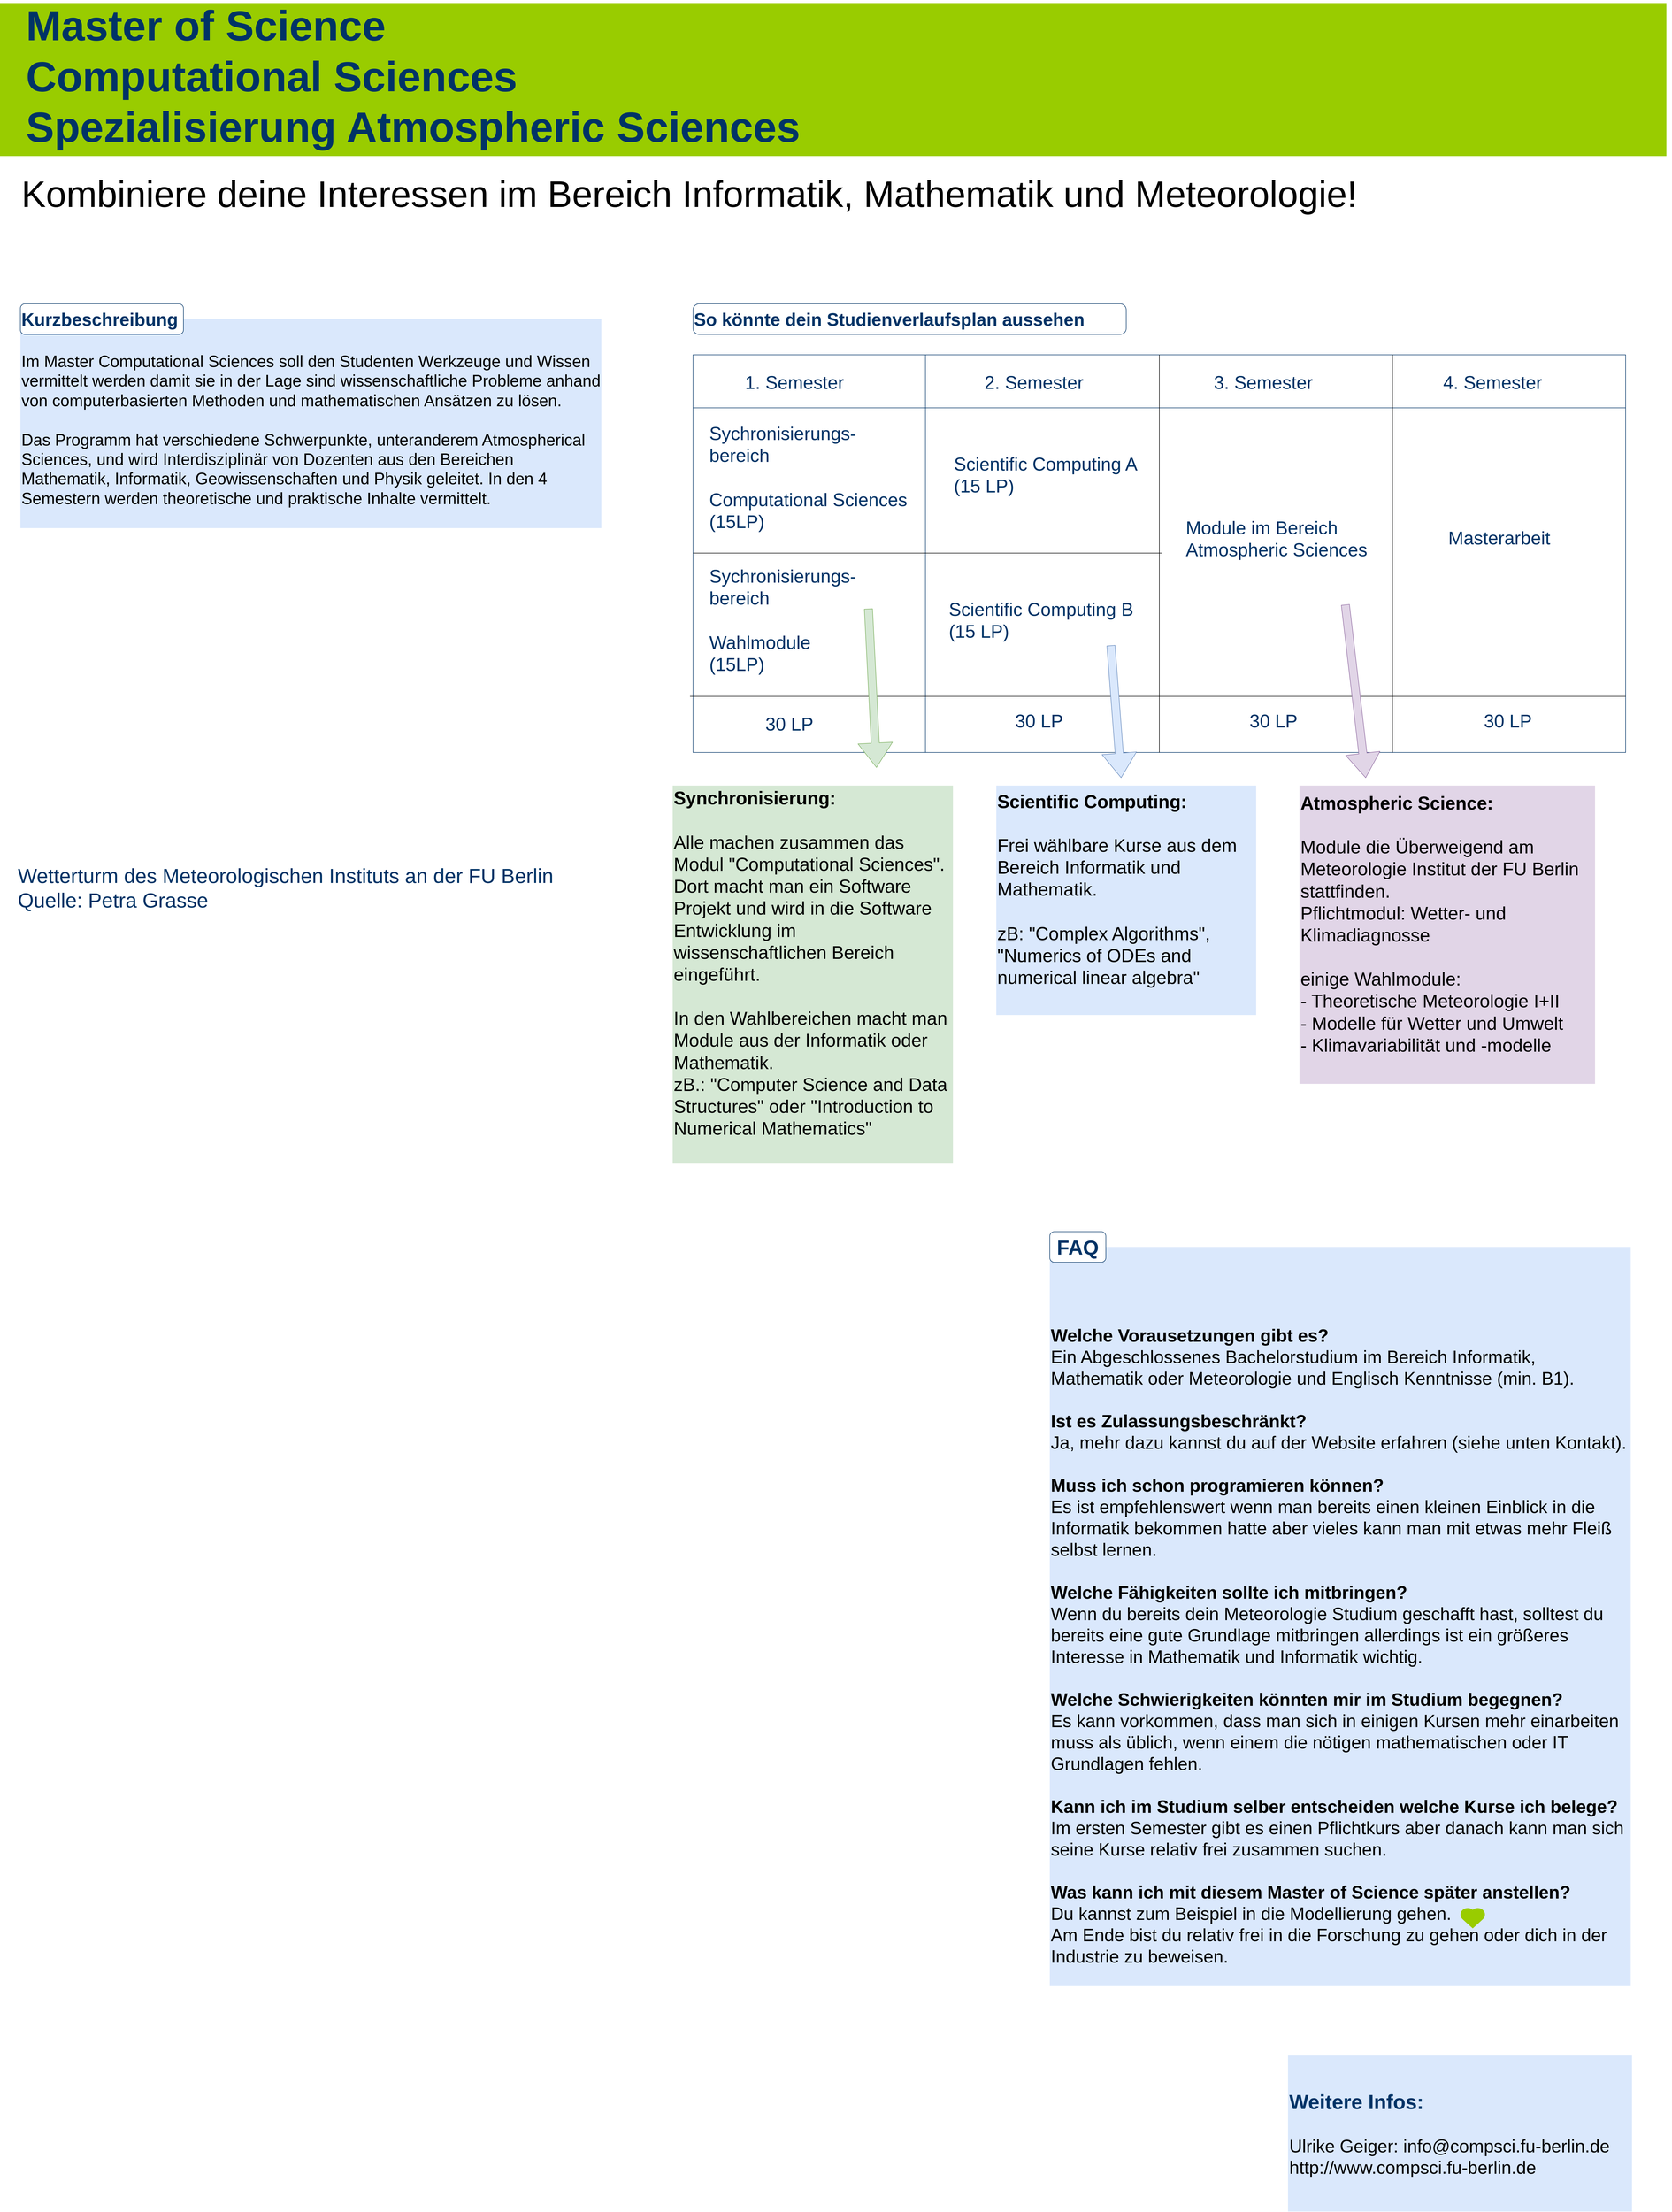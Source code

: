 <mxfile version="10.6.7" type="github"><diagram id="VolkfhMRARfeJTHJ-a0X" name="Page-1"><mxGraphModel dx="1044" dy="591" grid="1" gridSize="10" guides="1" tooltips="1" connect="1" arrows="1" fold="1" page="1" pageScale="1" pageWidth="850" pageHeight="1100" math="0" shadow="0"><root><mxCell id="0"/><mxCell id="1" parent="0"/><mxCell id="jtiaPau1gUkiISlCKB-g-1" value="&lt;div style=&quot;font-size: 83px&quot; align=&quot;left&quot;&gt;&lt;font style=&quot;font-size: 83px&quot; face=&quot;Helvetica&quot;&gt;Master of Science &lt;br&gt;&lt;/font&gt;&lt;/div&gt;&lt;div style=&quot;font-size: 83px&quot; align=&quot;left&quot;&gt;&lt;font style=&quot;font-size: 83px&quot; face=&quot;Helvetica&quot;&gt;Computational Sciences&lt;/font&gt;&lt;/div&gt;&lt;div style=&quot;font-size: 83px&quot; align=&quot;left&quot;&gt;&lt;font style=&quot;font-size: 83px&quot; face=&quot;Helvetica&quot;&gt;Spezialisierung Atmospheric Sciences&lt;/font&gt;&lt;font style=&quot;font-size: 83px&quot;&gt;&lt;br&gt;&lt;/font&gt;&lt;/div&gt;" style="rounded=0;whiteSpace=wrap;html=1;fillColor=#99CC00;strokeColor=none;fontSize=84;fontColor=#003366;fontStyle=1;align=left;spacingLeft=51;spacing=0;verticalAlign=middle;horizontal=1;spacingTop=-12;" vertex="1" parent="1"><mxGeometry x="40" y="44" width="3270" height="300" as="geometry"/></mxCell><mxCell id="jtiaPau1gUkiISlCKB-g-2" value="" style="shape=image;imageAspect=0;aspect=fixed;verticalLabelPosition=bottom;verticalAlign=top;image=https://www.fu-berlin.de/sites/corporate-design/downloads_container/Logo_RGB_Ausdruck.jpg;" vertex="1" parent="1"><mxGeometry x="2170" y="40" width="1140" height="304" as="geometry"/></mxCell><mxCell id="jtiaPau1gUkiISlCKB-g-3" value="&lt;font style=&quot;font-size: 72px&quot;&gt;Kombiniere deine Interessen im Bereich Informatik, Mathematik und Meteorologie!&lt;br&gt;&lt;/font&gt;" style="rounded=0;whiteSpace=wrap;html=1;strokeColor=none;fillColor=#FFFFFF;fontColor=#000000;align=left;labelBorderColor=none;" vertex="1" parent="1"><mxGeometry x="80" y="344" width="3240" height="150" as="geometry"/></mxCell><mxCell id="jtiaPau1gUkiISlCKB-g-4" value="&lt;p style=&quot;line-height: 100% ; font-size: 35px&quot;&gt;&lt;/p&gt;&lt;div style=&quot;font-size: 35px&quot;&gt;&lt;font style=&quot;font-size: 35px&quot; color=&quot;#003366&quot;&gt;&lt;b&gt;&lt;font style=&quot;font-size: 35px&quot;&gt;&lt;font style=&quot;font-size: 35px&quot; color=&quot;#000000&quot;&gt;&lt;br&gt;&lt;/font&gt;&lt;/font&gt;&lt;/b&gt;&lt;/font&gt;&lt;/div&gt;&lt;div style=&quot;font-size: 35px&quot;&gt;&lt;font style=&quot;font-size: 35px&quot; color=&quot;#003366&quot;&gt;&lt;b&gt;&lt;font style=&quot;font-size: 35px&quot;&gt;&lt;font style=&quot;font-size: 35px&quot; color=&quot;#000000&quot;&gt;&lt;br&gt;&lt;/font&gt;&lt;/font&gt;&lt;/b&gt;&lt;/font&gt;&lt;/div&gt;&lt;div style=&quot;font-size: 35px&quot;&gt;&lt;font style=&quot;font-size: 35px&quot; color=&quot;#003366&quot;&gt;&lt;b&gt;&lt;font style=&quot;font-size: 35px&quot;&gt;&lt;font style=&quot;font-size: 35px&quot; color=&quot;#000000&quot;&gt;&lt;br&gt;&lt;/font&gt;&lt;/font&gt;&lt;/b&gt;&lt;/font&gt;&lt;/div&gt;&lt;div style=&quot;font-size: 35px&quot;&gt;&lt;font style=&quot;font-size: 35px&quot; color=&quot;#003366&quot;&gt;&lt;b&gt;&lt;font style=&quot;font-size: 35px&quot;&gt;&lt;font style=&quot;font-size: 35px&quot; color=&quot;#000000&quot;&gt;Welche Vorausetzungen gibt es?&lt;/font&gt;&lt;br&gt;&lt;/font&gt;&lt;/b&gt;&lt;/font&gt;&lt;/div&gt;&lt;div style=&quot;font-size: 35px&quot;&gt;&lt;font style=&quot;font-size: 35px&quot;&gt;Ein Abgeschlossenes Bachelorstudium im Bereich Informatik, Mathematik oder Meteorologie und Englisch Kenntnisse (min. B1).&lt;/font&gt;&lt;/div&gt;&lt;div style=&quot;font-size: 35px&quot;&gt;&lt;font style=&quot;font-size: 35px&quot;&gt;&lt;br&gt;&lt;/font&gt;&lt;/div&gt;&lt;div style=&quot;font-size: 35px&quot;&gt;&lt;font style=&quot;font-size: 35px&quot;&gt;&lt;b&gt;&lt;font style=&quot;font-size: 35px&quot;&gt;Ist es Zulassungsbeschränkt?&lt;/font&gt;&lt;/b&gt;&lt;/font&gt;&lt;/div&gt;&lt;div style=&quot;font-size: 35px&quot;&gt;&lt;font style=&quot;font-size: 35px&quot;&gt;Ja, mehr dazu kannst du auf der Website erfahren (siehe unten Kontakt).&lt;br&gt;&lt;/font&gt;&lt;/div&gt;&lt;div style=&quot;font-size: 35px&quot;&gt;&lt;font style=&quot;font-size: 35px&quot;&gt;&lt;br&gt;&lt;/font&gt;&lt;/div&gt;&lt;div style=&quot;font-size: 35px&quot;&gt;&lt;font style=&quot;font-size: 35px&quot;&gt;&lt;b&gt;Muss ich schon programieren können?&lt;/b&gt;&lt;/font&gt;&lt;/div&gt;&lt;div style=&quot;font-size: 35px&quot;&gt;&lt;font style=&quot;font-size: 35px&quot;&gt;Es ist empfehlenswert wenn man bereits einen kleinen Einblick in die Informatik bekommen hatte aber vieles kann man mit etwas mehr Fleiß selbst lernen.&lt;/font&gt;&lt;/div&gt;&lt;div style=&quot;font-size: 35px&quot;&gt;&lt;font style=&quot;font-size: 35px&quot;&gt;&lt;br&gt;&lt;/font&gt;&lt;/div&gt;&lt;div style=&quot;font-size: 35px&quot;&gt;&lt;font style=&quot;font-size: 35px&quot;&gt;&lt;b&gt;Welche Fähigkeiten sollte ich mitbringen?&lt;/b&gt;&lt;/font&gt;&lt;/div&gt;&lt;div style=&quot;font-size: 35px&quot;&gt;&lt;font style=&quot;font-size: 35px&quot;&gt;Wenn du bereits dein Meteorologie Studium geschafft hast, solltest du bereits eine gute Grundlage mitbringen allerdings ist ein größeres Interesse in Mathematik und Informatik wichtig.&lt;br&gt;&lt;/font&gt;&lt;/div&gt;&lt;div style=&quot;font-size: 35px&quot;&gt;&lt;font style=&quot;font-size: 35px&quot;&gt;&lt;br&gt;&lt;/font&gt;&lt;/div&gt;&lt;div style=&quot;font-size: 35px&quot;&gt;&lt;font style=&quot;font-size: 35px&quot;&gt;&lt;b&gt;Welche Schwierigkeiten könnten mir im Studium begegnen?&lt;/b&gt;&lt;/font&gt;&lt;/div&gt;&lt;div style=&quot;font-size: 35px&quot;&gt;&lt;font style=&quot;font-size: 35px&quot;&gt;Es kann vorkommen, dass man sich in einigen Kursen mehr einarbeiten muss als üblich, wenn einem die nötigen mathematischen oder IT Grundlagen fehlen.&lt;/font&gt;&lt;/div&gt;&lt;div style=&quot;font-size: 35px&quot;&gt;&lt;font style=&quot;font-size: 35px&quot;&gt;&lt;br&gt;&lt;/font&gt;&lt;/div&gt;&lt;div style=&quot;font-size: 35px&quot;&gt;&lt;font style=&quot;font-size: 35px&quot;&gt;&lt;b&gt;Kann ich im Studium selber entscheiden welche Kurse ich belege? &lt;br&gt;&lt;/b&gt;&lt;/font&gt;&lt;/div&gt;&lt;div style=&quot;font-size: 35px&quot;&gt;&lt;font style=&quot;font-size: 35px&quot;&gt;Im ersten Semester gibt es einen Pflichtkurs aber danach kann man sich seine Kurse relativ frei zusammen suchen.&lt;br&gt;&lt;/font&gt;&lt;/div&gt;&lt;div style=&quot;font-size: 35px&quot;&gt;&lt;font style=&quot;font-size: 35px&quot;&gt;&lt;br&gt;&lt;/font&gt;&lt;/div&gt;&lt;div style=&quot;font-size: 35px&quot;&gt;&lt;font style=&quot;font-size: 35px&quot;&gt;&lt;b&gt;Was kann ich mit diesem Master of Science später anstellen?&lt;/b&gt;&lt;/font&gt;&lt;/div&gt;&lt;div style=&quot;font-size: 35px&quot;&gt;&lt;font style=&quot;font-size: 35px&quot;&gt;Du kannst zum Beispiel in die Modellierung gehen. &lt;b&gt;&lt;br&gt;&lt;/b&gt;&lt;/font&gt;&lt;/div&gt;&lt;div style=&quot;font-size: 35px&quot;&gt;&lt;font style=&quot;font-size: 35px&quot;&gt;Am Ende bist du relativ frei in die Forschung zu gehen oder dich in der Industrie zu beweisen.&lt;b&gt;&lt;br&gt;&lt;/b&gt;&lt;/font&gt;&lt;/div&gt;&lt;div style=&quot;font-size: 35px&quot;&gt;&lt;font style=&quot;font-size: 35px&quot;&gt;&lt;br&gt;&lt;/font&gt;&lt;/div&gt;&lt;div style=&quot;font-size: 35px&quot;&gt;&lt;font style=&quot;font-size: 35px&quot;&gt;&lt;br&gt;&lt;/font&gt;&lt;/div&gt;&lt;p style=&quot;font-size: 35px&quot;&gt;&lt;/p&gt;" style="rounded=0;whiteSpace=wrap;html=1;strokeColor=none;fillColor=#dae8fc;align=left;fontSize=32;spacingTop=71;spacingRight=5;" vertex="1" parent="1"><mxGeometry x="2100" y="2484" width="1140" height="1450" as="geometry"/></mxCell><mxCell id="jtiaPau1gUkiISlCKB-g-5" value="&lt;div style=&quot;font-size: 40px&quot;&gt;&lt;font style=&quot;font-size: 40px&quot;&gt;&lt;b&gt;&lt;font style=&quot;font-size: 40px&quot; color=&quot;#003366&quot;&gt;Weitere Infos:&lt;/font&gt;&lt;/b&gt;&lt;/font&gt;&lt;/div&gt;&lt;div style=&quot;font-size: 35px&quot;&gt;&lt;font style=&quot;font-size: 35px&quot;&gt;&lt;br&gt;&lt;/font&gt;&lt;/div&gt;&lt;div style=&quot;font-size: 35px&quot;&gt;&lt;font style=&quot;font-size: 35px&quot;&gt;Ulrike Geiger: info@compsci.fu-berlin.de&lt;/font&gt;&lt;/div&gt;&lt;font style=&quot;font-size: 35px&quot;&gt;http://www.compsci.fu-berlin.de&lt;/font&gt;" style="rounded=0;whiteSpace=wrap;html=1;strokeColor=none;fillColor=#dae8fc;fontSize=32;align=left;" vertex="1" parent="1"><mxGeometry x="2567.5" y="4070" width="675" height="306" as="geometry"/></mxCell><mxCell id="jtiaPau1gUkiISlCKB-g-6" value="&lt;div&gt;Im Master Computational Sciences soll den Studenten Werkzeuge und Wissen vermittelt werden damit sie in der Lage sind wissenschaftliche Probleme anhand von computerbasierten Methoden und mathematischen Ansätzen zu lösen.&lt;/div&gt;&lt;div&gt;&lt;br&gt;&lt;/div&gt;&lt;div&gt;Das Programm hat verschiedene Schwerpunkte, unteranderem Atmospherical Sciences, und wird Interdisziplinär von Dozenten aus den Bereichen Mathematik, Informatik, Geowissenschaften und Physik geleitet. In den 4 Semestern werden theoretische und praktische Inhalte vermittelt. &lt;/div&gt;" style="rounded=0;whiteSpace=wrap;html=1;strokeColor=none;fillColor=#dae8fc;fontSize=32;align=left;spacingTop=23;" vertex="1" parent="1"><mxGeometry x="80" y="664" width="1140" height="410" as="geometry"/></mxCell><mxCell id="jtiaPau1gUkiISlCKB-g-7" value="" style="verticalLabelPosition=bottom;verticalAlign=top;html=1;shape=mxgraph.basic.heart;strokeColor=#99CC00;fillColor=#99CC00;fontSize=32;align=left;" vertex="1" parent="1"><mxGeometry x="2905" y="3780" width="50" height="40" as="geometry"/></mxCell><mxCell id="jtiaPau1gUkiISlCKB-g-8" value="Kurzbeschreibung" style="rounded=1;whiteSpace=wrap;html=1;strokeColor=#003366;fillColor=#FFFFFF;fontSize=35;fontColor=#003366;align=left;fontStyle=1" vertex="1" parent="1"><mxGeometry x="80" y="634" width="320" height="60" as="geometry"/></mxCell><mxCell id="jtiaPau1gUkiISlCKB-g-9" value="FAQ" style="rounded=1;whiteSpace=wrap;html=1;strokeColor=#003366;fillColor=#FFFFFF;fontSize=40;fontColor=#003366;align=center;fontStyle=1" vertex="1" parent="1"><mxGeometry x="2100" y="2454" width="110" height="60" as="geometry"/></mxCell><mxCell id="jtiaPau1gUkiISlCKB-g-10" value="" style="shape=internalStorage;whiteSpace=wrap;html=1;backgroundOutline=1;strokeColor=#003366;fillColor=#FFFFFF;fontSize=36;fontColor=#003366;align=left;dx=456;dy=104;" vertex="1" parent="1"><mxGeometry x="1400" y="734" width="1830" height="780" as="geometry"/></mxCell><mxCell id="jtiaPau1gUkiISlCKB-g-11" value="" style="endArrow=none;html=1;fontSize=36;fontColor=#003366;entryX=0.5;entryY=0;entryDx=0;entryDy=0;exitX=0.5;exitY=1;exitDx=0;exitDy=0;" edge="1" parent="1" source="jtiaPau1gUkiISlCKB-g-10" target="jtiaPau1gUkiISlCKB-g-10"><mxGeometry width="50" height="50" relative="1" as="geometry"><mxPoint x="2280" y="1064" as="sourcePoint"/><mxPoint x="2280" y="624" as="targetPoint"/><Array as="points"/></mxGeometry></mxCell><mxCell id="jtiaPau1gUkiISlCKB-g-12" value="" style="endArrow=none;html=1;fontSize=36;fontColor=#003366;entryX=0.75;entryY=0;entryDx=0;entryDy=0;exitX=0.75;exitY=1;exitDx=0;exitDy=0;" edge="1" parent="1" source="jtiaPau1gUkiISlCKB-g-10" target="jtiaPau1gUkiISlCKB-g-10"><mxGeometry width="50" height="50" relative="1" as="geometry"><mxPoint x="2209" y="1064" as="sourcePoint"/><mxPoint x="2209" y="624" as="targetPoint"/><Array as="points"/></mxGeometry></mxCell><mxCell id="jtiaPau1gUkiISlCKB-g-13" value="" style="endArrow=none;html=1;fontSize=36;fontColor=#003366;" edge="1" parent="1"><mxGeometry width="50" height="50" relative="1" as="geometry"><mxPoint x="3230" y="1404" as="sourcePoint"/><mxPoint x="1394" y="1404" as="targetPoint"/><Array as="points"/></mxGeometry></mxCell><mxCell id="jtiaPau1gUkiISlCKB-g-14" value="4. Semester" style="text;html=1;resizable=0;points=[];autosize=1;align=left;verticalAlign=top;spacingTop=-4;fontSize=36;fontColor=#003366;" vertex="1" parent="1"><mxGeometry x="2870" y="764" width="210" height="40" as="geometry"/></mxCell><mxCell id="jtiaPau1gUkiISlCKB-g-15" value="1. Semester" style="text;html=1;resizable=0;points=[];autosize=1;align=left;verticalAlign=top;spacingTop=-4;fontSize=36;fontColor=#003366;" vertex="1" parent="1"><mxGeometry x="1500" y="764" width="210" height="40" as="geometry"/></mxCell><mxCell id="jtiaPau1gUkiISlCKB-g-16" value="2. Semester" style="text;html=1;resizable=0;points=[];autosize=1;align=left;verticalAlign=top;spacingTop=-4;fontSize=36;fontColor=#003366;" vertex="1" parent="1"><mxGeometry x="1970" y="764" width="210" height="40" as="geometry"/></mxCell><mxCell id="jtiaPau1gUkiISlCKB-g-17" value="3. Semester" style="text;html=1;resizable=0;points=[];autosize=1;align=left;verticalAlign=top;spacingTop=-4;fontSize=36;fontColor=#003366;" vertex="1" parent="1"><mxGeometry x="2420" y="764" width="210" height="40" as="geometry"/></mxCell><mxCell id="jtiaPau1gUkiISlCKB-g-18" value="&lt;div&gt;30 LP&lt;/div&gt;" style="text;html=1;resizable=0;points=[];autosize=1;align=left;verticalAlign=top;spacingTop=-4;fontSize=36;fontColor=#003366;" vertex="1" parent="1"><mxGeometry x="1540" y="1434" width="110" height="40" as="geometry"/></mxCell><mxCell id="jtiaPau1gUkiISlCKB-g-19" value="30 LP" style="text;html=1;fontSize=36;fontColor=#003366;" vertex="1" parent="1"><mxGeometry x="2030" y="1424" width="120" height="60" as="geometry"/></mxCell><mxCell id="jtiaPau1gUkiISlCKB-g-20" value="30 LP" style="text;html=1;fontSize=36;fontColor=#003366;" vertex="1" parent="1"><mxGeometry x="2490" y="1424" width="120" height="60" as="geometry"/></mxCell><mxCell id="jtiaPau1gUkiISlCKB-g-21" value="30 LP" style="text;html=1;fontSize=36;fontColor=#003366;" vertex="1" parent="1"><mxGeometry x="2950" y="1424" width="120" height="60" as="geometry"/></mxCell><mxCell id="jtiaPau1gUkiISlCKB-g-22" value="" style="endArrow=none;html=1;fontSize=36;fontColor=#003366;" edge="1" parent="1"><mxGeometry width="50" height="50" relative="1" as="geometry"><mxPoint x="2320" y="1123" as="sourcePoint"/><mxPoint x="1400" y="1123" as="targetPoint"/><Array as="points"/></mxGeometry></mxCell><mxCell id="jtiaPau1gUkiISlCKB-g-23" value="So könnte dein Studienverlaufsplan aussehen" style="rounded=1;whiteSpace=wrap;html=1;strokeColor=#003366;fillColor=#FFFFFF;fontSize=35;fontColor=#003366;align=left;fontStyle=1;arcSize=20;" vertex="1" parent="1"><mxGeometry x="1400" y="634" width="850" height="60" as="geometry"/></mxCell><mxCell id="jtiaPau1gUkiISlCKB-g-24" value="&lt;div&gt;Sychronisierungs-&lt;/div&gt;&lt;div&gt;bereich &lt;br&gt;&lt;/div&gt;&lt;div&gt;&lt;br&gt;&lt;/div&gt;&lt;div&gt;Wahlmodule &lt;br&gt;&lt;/div&gt;&lt;div&gt;(15LP)&lt;br&gt;&lt;/div&gt;" style="text;html=1;resizable=0;points=[];autosize=1;align=left;verticalAlign=top;spacingTop=-4;fontSize=36;fontColor=#003366;" vertex="1" parent="1"><mxGeometry x="1430" y="1144" width="300" height="220" as="geometry"/></mxCell><mxCell id="jtiaPau1gUkiISlCKB-g-25" value="&lt;div&gt;Sychronisierungs-&lt;/div&gt;&lt;div&gt;bereich&lt;/div&gt;&lt;div&gt;&lt;br&gt;&lt;/div&gt;&lt;div&gt;Computational Sciences&lt;/div&gt;&lt;div&gt;(15LP)&lt;br&gt;&lt;/div&gt;" style="text;html=1;resizable=0;points=[];autosize=1;align=left;verticalAlign=top;spacingTop=-4;fontSize=36;fontColor=#003366;" vertex="1" parent="1"><mxGeometry x="1430" y="864" width="400" height="220" as="geometry"/></mxCell><mxCell id="jtiaPau1gUkiISlCKB-g-26" value="&lt;div&gt;Scientific Computing A&lt;/div&gt;&lt;div&gt;(15 LP)&lt;br&gt;&lt;/div&gt;" style="text;html=1;resizable=0;points=[];autosize=1;align=left;verticalAlign=top;spacingTop=-4;fontSize=36;fontColor=#003366;" vertex="1" parent="1"><mxGeometry x="1910" y="924" width="380" height="90" as="geometry"/></mxCell><mxCell id="jtiaPau1gUkiISlCKB-g-27" value="&lt;div&gt;Scientific Computing B&lt;br&gt;&lt;/div&gt;&lt;div&gt;(15 LP)&lt;br&gt;&lt;/div&gt;" style="text;html=1;resizable=0;points=[];autosize=1;align=left;verticalAlign=top;spacingTop=-4;fontSize=36;fontColor=#003366;" vertex="1" parent="1"><mxGeometry x="1900" y="1209" width="380" height="90" as="geometry"/></mxCell><mxCell id="jtiaPau1gUkiISlCKB-g-28" value="&lt;div&gt;Module im Bereich&lt;/div&gt;&lt;div&gt; Atmospheric Sciences&lt;/div&gt;&lt;div&gt;&lt;br&gt;&lt;/div&gt;" style="text;html=1;resizable=0;points=[];autosize=1;align=left;verticalAlign=top;spacingTop=-4;fontSize=36;fontColor=#003366;" vertex="1" parent="1"><mxGeometry x="2365" y="1049" width="370" height="130" as="geometry"/></mxCell><mxCell id="jtiaPau1gUkiISlCKB-g-29" value="Masterarbeit" style="text;html=1;resizable=0;points=[];autosize=1;align=left;verticalAlign=top;spacingTop=-4;fontSize=36;fontColor=#003366;" vertex="1" parent="1"><mxGeometry x="2880" y="1069" width="210" height="40" as="geometry"/></mxCell><mxCell id="jtiaPau1gUkiISlCKB-g-30" value="&lt;div&gt;&lt;b&gt;Synchronisierung:&lt;/b&gt;&lt;/div&gt;&lt;div&gt;&lt;br&gt;&lt;/div&gt;&lt;div&gt;Alle machen zusammen das Modul &quot;Computational Sciences&quot;. Dort macht man ein Software Projekt und wird in die Software Entwicklung im wissenschaftlichen Bereich eingeführt.&lt;/div&gt;&lt;div&gt;&lt;br&gt;&lt;/div&gt;&lt;div&gt;In den Wahlbereichen macht man Module aus der Informatik oder Mathematik.&lt;/div&gt;&lt;div&gt;zB.: &quot;Computer Science and Data Structures&quot; oder &quot;Introduction to Numerical Mathematics&quot;&lt;br&gt;&lt;/div&gt;&lt;div&gt;&lt;br&gt;&lt;/div&gt;" style="rounded=0;whiteSpace=wrap;html=1;strokeColor=none;fillColor=#d5e8d4;fontSize=36;align=left;" vertex="1" parent="1"><mxGeometry x="1360" y="1579" width="550" height="740" as="geometry"/></mxCell><mxCell id="jtiaPau1gUkiISlCKB-g-31" value="&lt;div&gt;&lt;b&gt;Scientific Computing:&lt;/b&gt;&lt;/div&gt;&lt;div&gt;&lt;br&gt;&lt;/div&gt;&lt;div&gt;Frei wählbare Kurse aus dem Bereich Informatik und Mathematik.&lt;br&gt;&lt;/div&gt;&lt;div&gt;&lt;br&gt;&lt;/div&gt;zB: &quot;Complex Algorithms&quot;, &quot;Numerics of ODEs and numerical linear algebra&quot;                  &lt;div&gt;&lt;br&gt;&lt;/div&gt;" style="rounded=0;whiteSpace=wrap;html=1;strokeColor=none;fillColor=#dae8fc;fontSize=36;align=left;" vertex="1" parent="1"><mxGeometry x="1995" y="1579" width="510" height="450" as="geometry"/></mxCell><mxCell id="jtiaPau1gUkiISlCKB-g-32" value="&lt;div&gt;&lt;b&gt;Atmospheric Science:&lt;/b&gt;&lt;/div&gt;&lt;div&gt;&lt;br&gt;&lt;/div&gt;&lt;div&gt;Module die Überweigend am Meteorologie Institut der FU Berlin stattfinden. &lt;br&gt;&lt;/div&gt;&lt;div&gt;Pflichtmodul: Wetter- und Klimadiagnosse&lt;/div&gt;&lt;div&gt;&lt;br&gt;&lt;/div&gt;&lt;div&gt;einige Wahlmodule:&lt;/div&gt;&lt;div&gt; - Theoretische Meteorologie I+II&lt;/div&gt;&lt;div&gt;- Modelle für Wetter und Umwelt&lt;/div&gt;&lt;div&gt; - Klimavariabilität und -modelle &lt;br&gt;&lt;/div&gt;&lt;div&gt;&lt;br&gt;&lt;/div&gt;" style="rounded=0;whiteSpace=wrap;html=1;strokeColor=none;fillColor=#e1d5e7;fontSize=36;align=left;" vertex="1" parent="1"><mxGeometry x="2590" y="1579" width="580" height="585" as="geometry"/></mxCell><mxCell id="jtiaPau1gUkiISlCKB-g-33" value="" style="shape=flexArrow;endArrow=classic;html=1;fontSize=36;fontColor=#003366;endWidth=50.667;endSize=15.667;width=16;fillColor=#d5e8d4;strokeColor=#82b366;exitX=1.047;exitY=0.4;exitDx=0;exitDy=0;exitPerimeter=0;" edge="1" parent="1" source="jtiaPau1gUkiISlCKB-g-24"><mxGeometry width="50" height="50" relative="1" as="geometry"><mxPoint x="1760" y="1544" as="sourcePoint"/><mxPoint x="1760" y="1544" as="targetPoint"/></mxGeometry></mxCell><mxCell id="jtiaPau1gUkiISlCKB-g-34" value="" style="shape=flexArrow;endArrow=classic;html=1;fontSize=36;fontColor=#003366;endWidth=50.667;endSize=15.667;width=16;fillColor=#dae8fc;strokeColor=#6c8ebf;" edge="1" parent="1"><mxGeometry width="50" height="50" relative="1" as="geometry"><mxPoint x="2220" y="1304" as="sourcePoint"/><mxPoint x="2240" y="1564" as="targetPoint"/></mxGeometry></mxCell><mxCell id="jtiaPau1gUkiISlCKB-g-35" value="" style="shape=flexArrow;endArrow=classic;html=1;fontSize=36;fontColor=#003366;endWidth=50.667;endSize=15.667;width=16;fillColor=#e1d5e7;strokeColor=#9673a6;" edge="1" parent="1"><mxGeometry width="50" height="50" relative="1" as="geometry"><mxPoint x="2680" y="1224" as="sourcePoint"/><mxPoint x="2720" y="1564" as="targetPoint"/></mxGeometry></mxCell><mxCell id="jtiaPau1gUkiISlCKB-g-36" value="" style="shape=image;imageAspect=0;aspect=fixed;verticalLabelPosition=bottom;verticalAlign=top;strokeColor=#003366;fillColor=#FFFFFF;fontSize=40;fontColor=#003366;align=center;image=https://www.geo.fu-berlin.de/met/_bilder/Turm_1807_2112.jpg?width=1300;" vertex="1" parent="1"><mxGeometry x="73" y="1074" width="1147" height="655" as="geometry"/></mxCell><mxCell id="jtiaPau1gUkiISlCKB-g-37" value="&lt;div&gt;Wetterturm des Meteorologischen Instituts an der FU Berlin&lt;/div&gt;&lt;div&gt;Quelle: Petra Grasse&lt;br&gt;&lt;/div&gt;" style="text;html=1;resizable=0;points=[];autosize=1;align=left;verticalAlign=top;spacingTop=-4;fontSize=40;fontColor=#003366;" vertex="1" parent="1"><mxGeometry x="73" y="1729" width="1060" height="100" as="geometry"/></mxCell></root></mxGraphModel></diagram></mxfile>